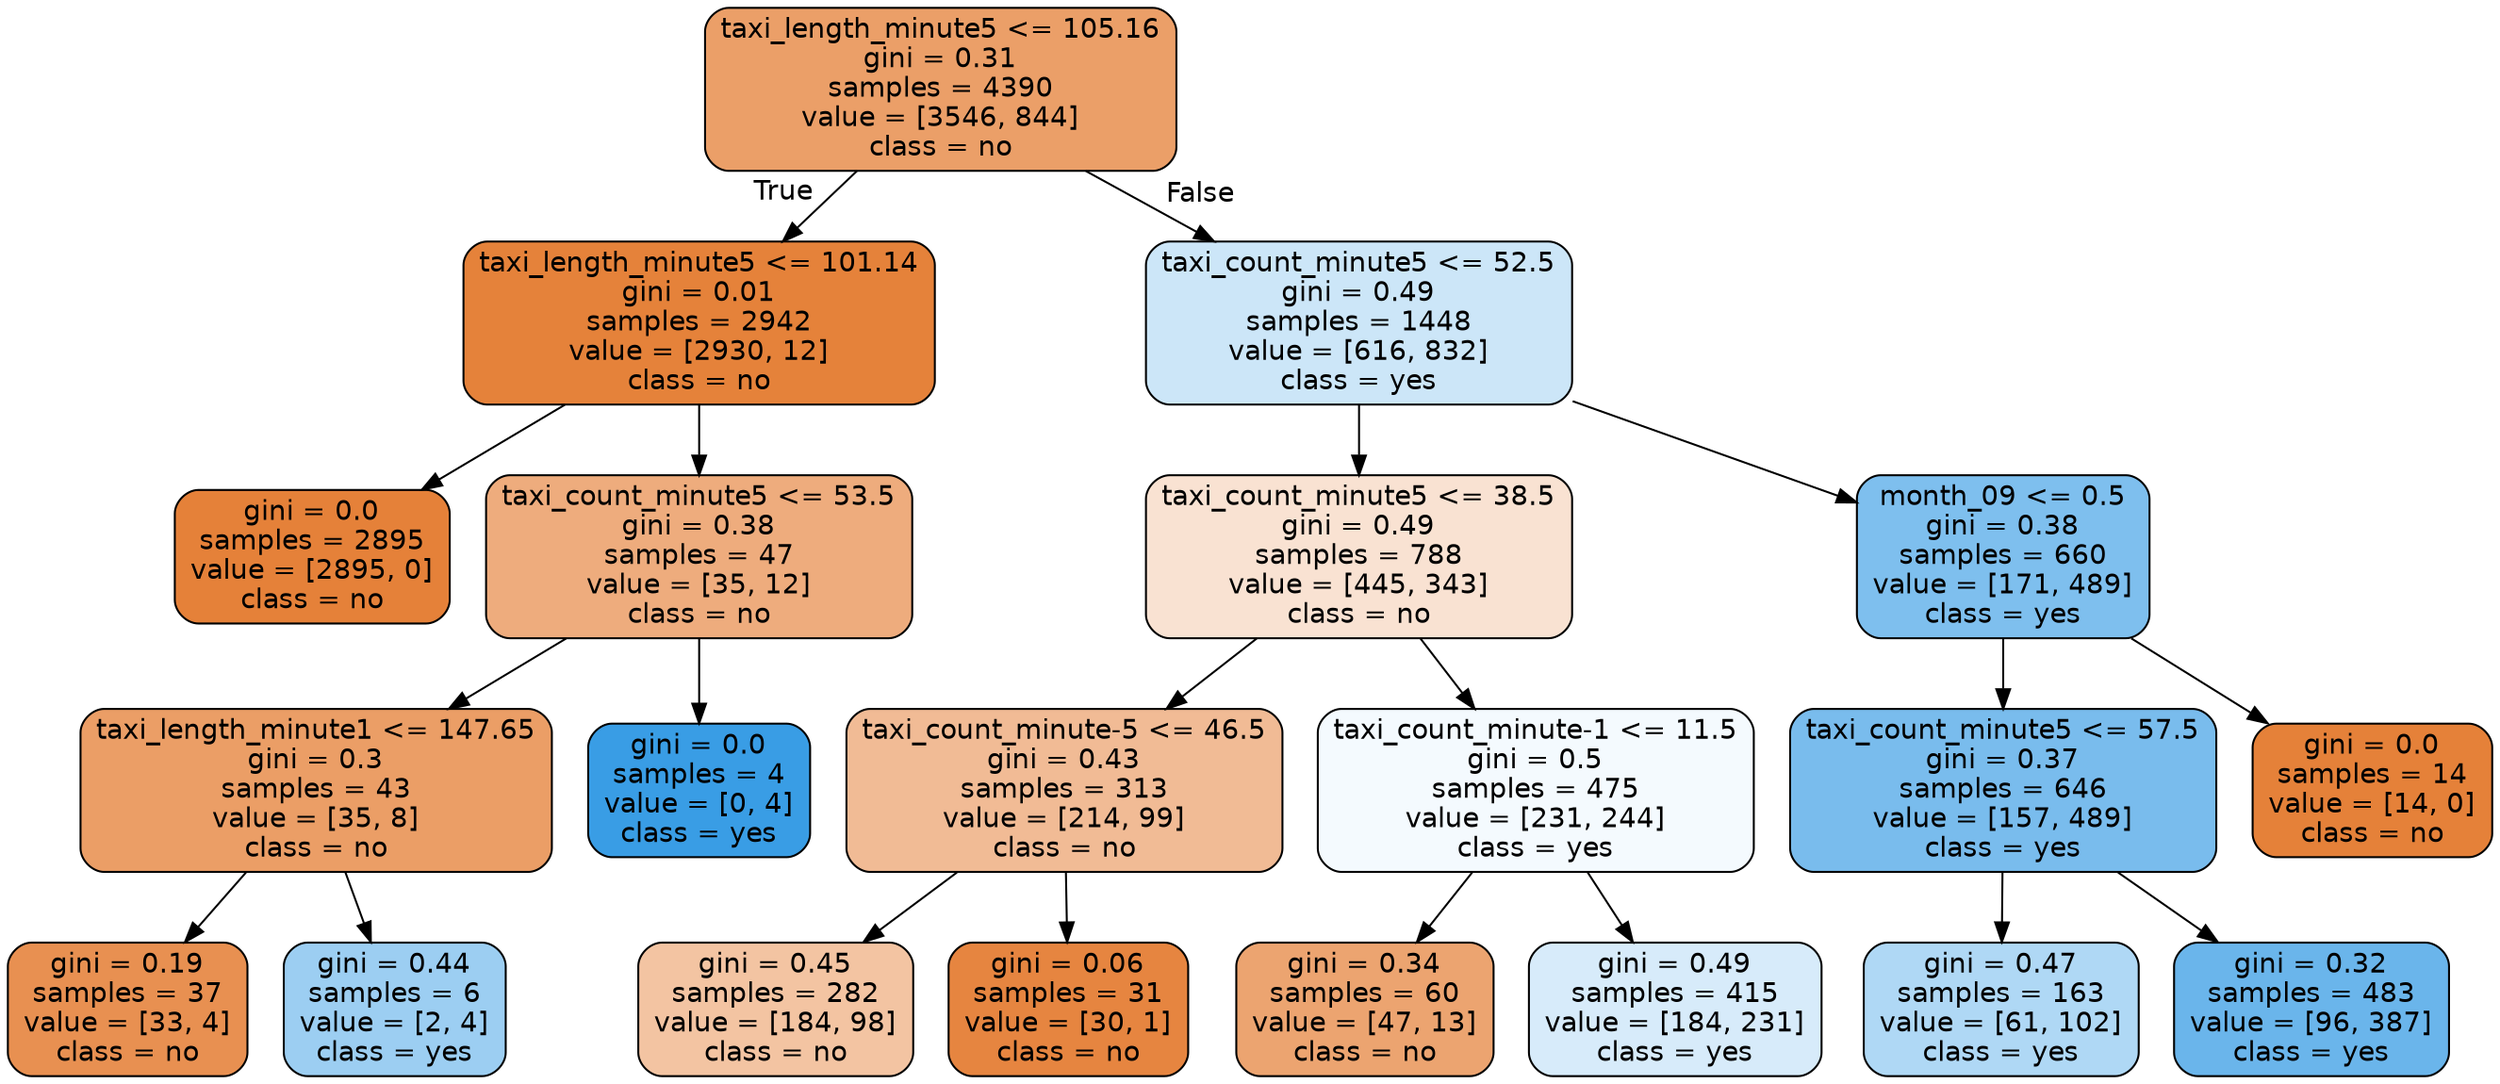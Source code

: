 digraph Tree {
node [shape=box, style="filled, rounded", color="black", fontname="helvetica"] ;
edge [fontname="helvetica"] ;
0 [label="taxi_length_minute5 <= 105.16\ngini = 0.31\nsamples = 4390\nvalue = [3546, 844]\nclass = no", fillcolor="#eb9f68"] ;
1 [label="taxi_length_minute5 <= 101.14\ngini = 0.01\nsamples = 2942\nvalue = [2930, 12]\nclass = no", fillcolor="#e5823a"] ;
0 -> 1 [labeldistance=2.5, labelangle=45, headlabel="True"] ;
2 [label="gini = 0.0\nsamples = 2895\nvalue = [2895, 0]\nclass = no", fillcolor="#e58139"] ;
1 -> 2 ;
3 [label="taxi_count_minute5 <= 53.5\ngini = 0.38\nsamples = 47\nvalue = [35, 12]\nclass = no", fillcolor="#eeac7d"] ;
1 -> 3 ;
4 [label="taxi_length_minute1 <= 147.65\ngini = 0.3\nsamples = 43\nvalue = [35, 8]\nclass = no", fillcolor="#eb9e66"] ;
3 -> 4 ;
5 [label="gini = 0.19\nsamples = 37\nvalue = [33, 4]\nclass = no", fillcolor="#e89051"] ;
4 -> 5 ;
6 [label="gini = 0.44\nsamples = 6\nvalue = [2, 4]\nclass = yes", fillcolor="#9ccef2"] ;
4 -> 6 ;
7 [label="gini = 0.0\nsamples = 4\nvalue = [0, 4]\nclass = yes", fillcolor="#399de5"] ;
3 -> 7 ;
8 [label="taxi_count_minute5 <= 52.5\ngini = 0.49\nsamples = 1448\nvalue = [616, 832]\nclass = yes", fillcolor="#cce6f8"] ;
0 -> 8 [labeldistance=2.5, labelangle=-45, headlabel="False"] ;
9 [label="taxi_count_minute5 <= 38.5\ngini = 0.49\nsamples = 788\nvalue = [445, 343]\nclass = no", fillcolor="#f9e2d2"] ;
8 -> 9 ;
10 [label="taxi_count_minute-5 <= 46.5\ngini = 0.43\nsamples = 313\nvalue = [214, 99]\nclass = no", fillcolor="#f1bb95"] ;
9 -> 10 ;
11 [label="gini = 0.45\nsamples = 282\nvalue = [184, 98]\nclass = no", fillcolor="#f3c4a2"] ;
10 -> 11 ;
12 [label="gini = 0.06\nsamples = 31\nvalue = [30, 1]\nclass = no", fillcolor="#e68540"] ;
10 -> 12 ;
13 [label="taxi_count_minute-1 <= 11.5\ngini = 0.5\nsamples = 475\nvalue = [231, 244]\nclass = yes", fillcolor="#f4fafe"] ;
9 -> 13 ;
14 [label="gini = 0.34\nsamples = 60\nvalue = [47, 13]\nclass = no", fillcolor="#eca470"] ;
13 -> 14 ;
15 [label="gini = 0.49\nsamples = 415\nvalue = [184, 231]\nclass = yes", fillcolor="#d7ebfa"] ;
13 -> 15 ;
16 [label="month_09 <= 0.5\ngini = 0.38\nsamples = 660\nvalue = [171, 489]\nclass = yes", fillcolor="#7ebfee"] ;
8 -> 16 ;
17 [label="taxi_count_minute5 <= 57.5\ngini = 0.37\nsamples = 646\nvalue = [157, 489]\nclass = yes", fillcolor="#79bced"] ;
16 -> 17 ;
18 [label="gini = 0.47\nsamples = 163\nvalue = [61, 102]\nclass = yes", fillcolor="#afd8f5"] ;
17 -> 18 ;
19 [label="gini = 0.32\nsamples = 483\nvalue = [96, 387]\nclass = yes", fillcolor="#6ab5eb"] ;
17 -> 19 ;
20 [label="gini = 0.0\nsamples = 14\nvalue = [14, 0]\nclass = no", fillcolor="#e58139"] ;
16 -> 20 ;
}